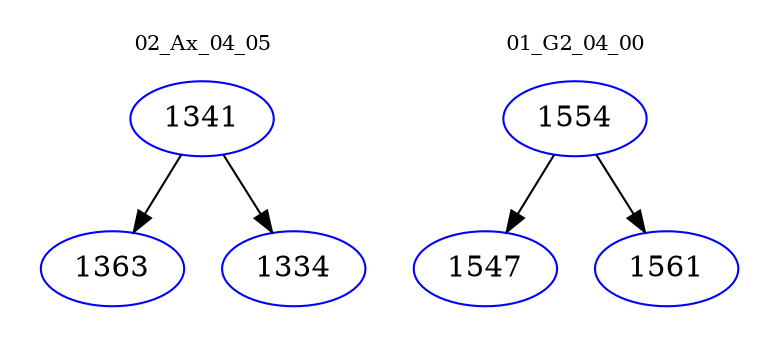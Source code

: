 digraph{
subgraph cluster_0 {
color = white
label = "02_Ax_04_05";
fontsize=10;
T0_1341 [label="1341", color="blue"]
T0_1341 -> T0_1363 [color="black"]
T0_1363 [label="1363", color="blue"]
T0_1341 -> T0_1334 [color="black"]
T0_1334 [label="1334", color="blue"]
}
subgraph cluster_1 {
color = white
label = "01_G2_04_00";
fontsize=10;
T1_1554 [label="1554", color="blue"]
T1_1554 -> T1_1547 [color="black"]
T1_1547 [label="1547", color="blue"]
T1_1554 -> T1_1561 [color="black"]
T1_1561 [label="1561", color="blue"]
}
}
